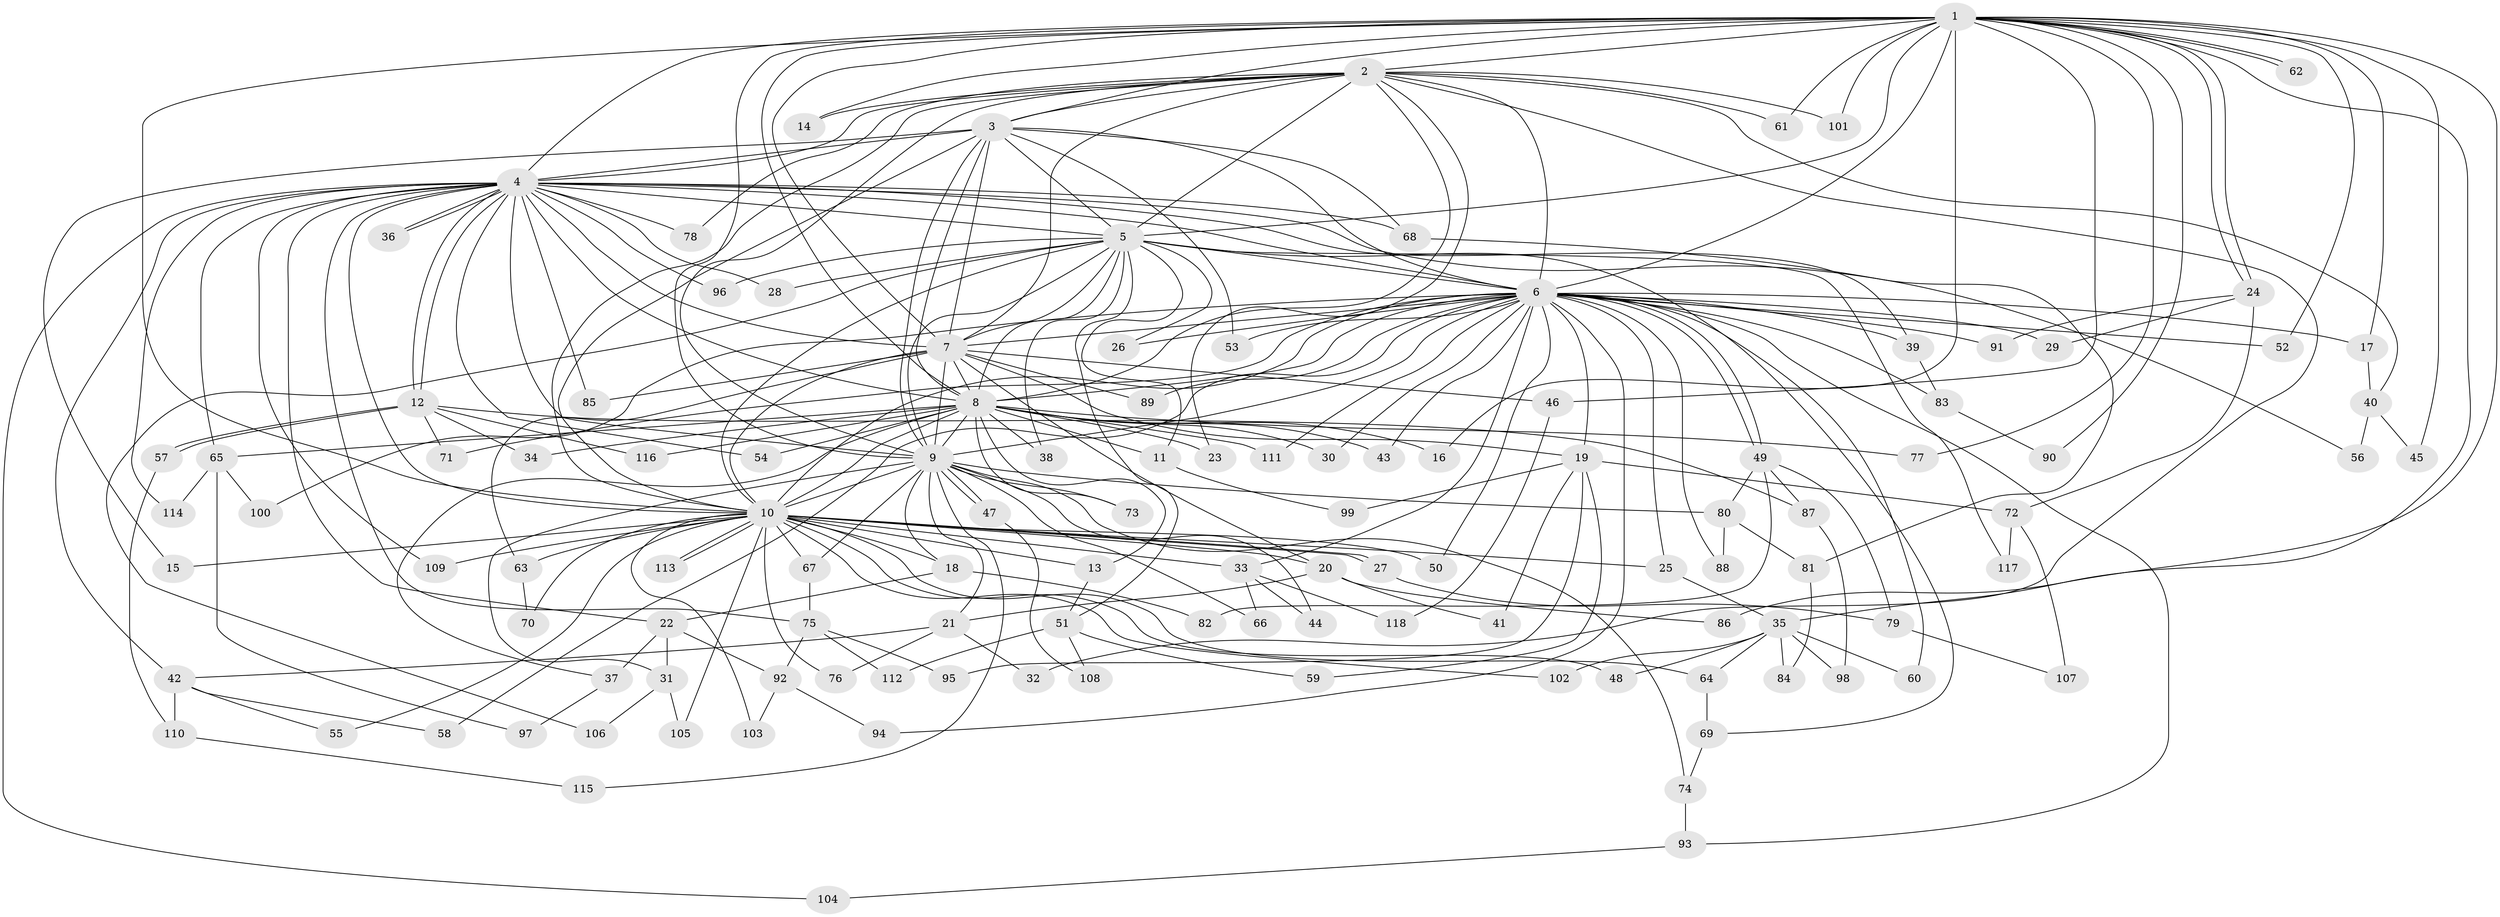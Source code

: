 // Generated by graph-tools (version 1.1) at 2025/49/03/09/25 03:49:30]
// undirected, 118 vertices, 261 edges
graph export_dot {
graph [start="1"]
  node [color=gray90,style=filled];
  1;
  2;
  3;
  4;
  5;
  6;
  7;
  8;
  9;
  10;
  11;
  12;
  13;
  14;
  15;
  16;
  17;
  18;
  19;
  20;
  21;
  22;
  23;
  24;
  25;
  26;
  27;
  28;
  29;
  30;
  31;
  32;
  33;
  34;
  35;
  36;
  37;
  38;
  39;
  40;
  41;
  42;
  43;
  44;
  45;
  46;
  47;
  48;
  49;
  50;
  51;
  52;
  53;
  54;
  55;
  56;
  57;
  58;
  59;
  60;
  61;
  62;
  63;
  64;
  65;
  66;
  67;
  68;
  69;
  70;
  71;
  72;
  73;
  74;
  75;
  76;
  77;
  78;
  79;
  80;
  81;
  82;
  83;
  84;
  85;
  86;
  87;
  88;
  89;
  90;
  91;
  92;
  93;
  94;
  95;
  96;
  97;
  98;
  99;
  100;
  101;
  102;
  103;
  104;
  105;
  106;
  107;
  108;
  109;
  110;
  111;
  112;
  113;
  114;
  115;
  116;
  117;
  118;
  1 -- 2;
  1 -- 3;
  1 -- 4;
  1 -- 5;
  1 -- 6;
  1 -- 7;
  1 -- 8;
  1 -- 9;
  1 -- 10;
  1 -- 14;
  1 -- 16;
  1 -- 17;
  1 -- 24;
  1 -- 24;
  1 -- 35;
  1 -- 45;
  1 -- 46;
  1 -- 52;
  1 -- 61;
  1 -- 62;
  1 -- 62;
  1 -- 77;
  1 -- 86;
  1 -- 90;
  1 -- 101;
  2 -- 3;
  2 -- 4;
  2 -- 5;
  2 -- 6;
  2 -- 7;
  2 -- 8;
  2 -- 9;
  2 -- 10;
  2 -- 14;
  2 -- 23;
  2 -- 32;
  2 -- 40;
  2 -- 61;
  2 -- 78;
  2 -- 101;
  3 -- 4;
  3 -- 5;
  3 -- 6;
  3 -- 7;
  3 -- 8;
  3 -- 9;
  3 -- 10;
  3 -- 15;
  3 -- 53;
  3 -- 68;
  4 -- 5;
  4 -- 6;
  4 -- 7;
  4 -- 8;
  4 -- 9;
  4 -- 10;
  4 -- 12;
  4 -- 12;
  4 -- 22;
  4 -- 28;
  4 -- 36;
  4 -- 36;
  4 -- 39;
  4 -- 42;
  4 -- 54;
  4 -- 56;
  4 -- 65;
  4 -- 68;
  4 -- 75;
  4 -- 78;
  4 -- 85;
  4 -- 96;
  4 -- 104;
  4 -- 109;
  4 -- 114;
  5 -- 6;
  5 -- 7;
  5 -- 8;
  5 -- 9;
  5 -- 10;
  5 -- 11;
  5 -- 26;
  5 -- 28;
  5 -- 38;
  5 -- 51;
  5 -- 69;
  5 -- 96;
  5 -- 106;
  5 -- 117;
  6 -- 7;
  6 -- 8;
  6 -- 9;
  6 -- 10;
  6 -- 17;
  6 -- 19;
  6 -- 25;
  6 -- 26;
  6 -- 29;
  6 -- 30;
  6 -- 33;
  6 -- 39;
  6 -- 43;
  6 -- 49;
  6 -- 49;
  6 -- 50;
  6 -- 52;
  6 -- 53;
  6 -- 58;
  6 -- 60;
  6 -- 71;
  6 -- 83;
  6 -- 88;
  6 -- 89;
  6 -- 91;
  6 -- 93;
  6 -- 94;
  6 -- 100;
  6 -- 111;
  7 -- 8;
  7 -- 9;
  7 -- 10;
  7 -- 19;
  7 -- 20;
  7 -- 46;
  7 -- 63;
  7 -- 85;
  7 -- 89;
  8 -- 9;
  8 -- 10;
  8 -- 11;
  8 -- 13;
  8 -- 16;
  8 -- 23;
  8 -- 30;
  8 -- 34;
  8 -- 37;
  8 -- 38;
  8 -- 43;
  8 -- 54;
  8 -- 65;
  8 -- 73;
  8 -- 77;
  8 -- 111;
  8 -- 116;
  9 -- 10;
  9 -- 18;
  9 -- 21;
  9 -- 31;
  9 -- 44;
  9 -- 47;
  9 -- 47;
  9 -- 66;
  9 -- 67;
  9 -- 73;
  9 -- 74;
  9 -- 80;
  9 -- 115;
  10 -- 13;
  10 -- 15;
  10 -- 18;
  10 -- 20;
  10 -- 25;
  10 -- 27;
  10 -- 27;
  10 -- 33;
  10 -- 48;
  10 -- 50;
  10 -- 55;
  10 -- 63;
  10 -- 64;
  10 -- 67;
  10 -- 70;
  10 -- 76;
  10 -- 102;
  10 -- 103;
  10 -- 105;
  10 -- 109;
  10 -- 113;
  10 -- 113;
  11 -- 99;
  12 -- 34;
  12 -- 57;
  12 -- 57;
  12 -- 71;
  12 -- 87;
  12 -- 116;
  13 -- 51;
  17 -- 40;
  18 -- 22;
  18 -- 82;
  19 -- 41;
  19 -- 59;
  19 -- 72;
  19 -- 95;
  19 -- 99;
  20 -- 21;
  20 -- 41;
  20 -- 86;
  21 -- 32;
  21 -- 42;
  21 -- 76;
  22 -- 31;
  22 -- 37;
  22 -- 92;
  24 -- 29;
  24 -- 72;
  24 -- 91;
  25 -- 35;
  27 -- 79;
  31 -- 105;
  31 -- 106;
  33 -- 44;
  33 -- 66;
  33 -- 118;
  35 -- 48;
  35 -- 60;
  35 -- 64;
  35 -- 84;
  35 -- 98;
  35 -- 102;
  37 -- 97;
  39 -- 83;
  40 -- 45;
  40 -- 56;
  42 -- 55;
  42 -- 58;
  42 -- 110;
  46 -- 118;
  47 -- 108;
  49 -- 79;
  49 -- 80;
  49 -- 82;
  49 -- 87;
  51 -- 59;
  51 -- 108;
  51 -- 112;
  57 -- 110;
  63 -- 70;
  64 -- 69;
  65 -- 97;
  65 -- 100;
  65 -- 114;
  67 -- 75;
  68 -- 81;
  69 -- 74;
  72 -- 107;
  72 -- 117;
  74 -- 93;
  75 -- 92;
  75 -- 95;
  75 -- 112;
  79 -- 107;
  80 -- 81;
  80 -- 88;
  81 -- 84;
  83 -- 90;
  87 -- 98;
  92 -- 94;
  92 -- 103;
  93 -- 104;
  110 -- 115;
}
